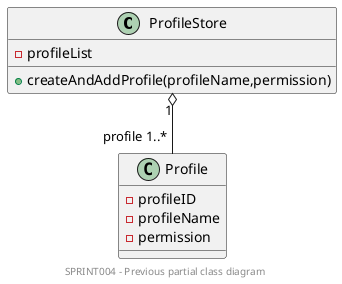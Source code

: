@startuml
'https://plantuml.com/class-diagram

'header
'Sequence Diagram of US030
'endheader

center footer SPRINT004 - Previous partial class diagram


class ProfileStore{
-profileList
+createAndAddProfile(profileName,permission)
}

class Profile{
   -profileID
   -profileName
   -permission

}


ProfileStore "1" o-- " profile 1..*" Profile


skinparam nodesep 140

skinparam ranksep 60

@enduml